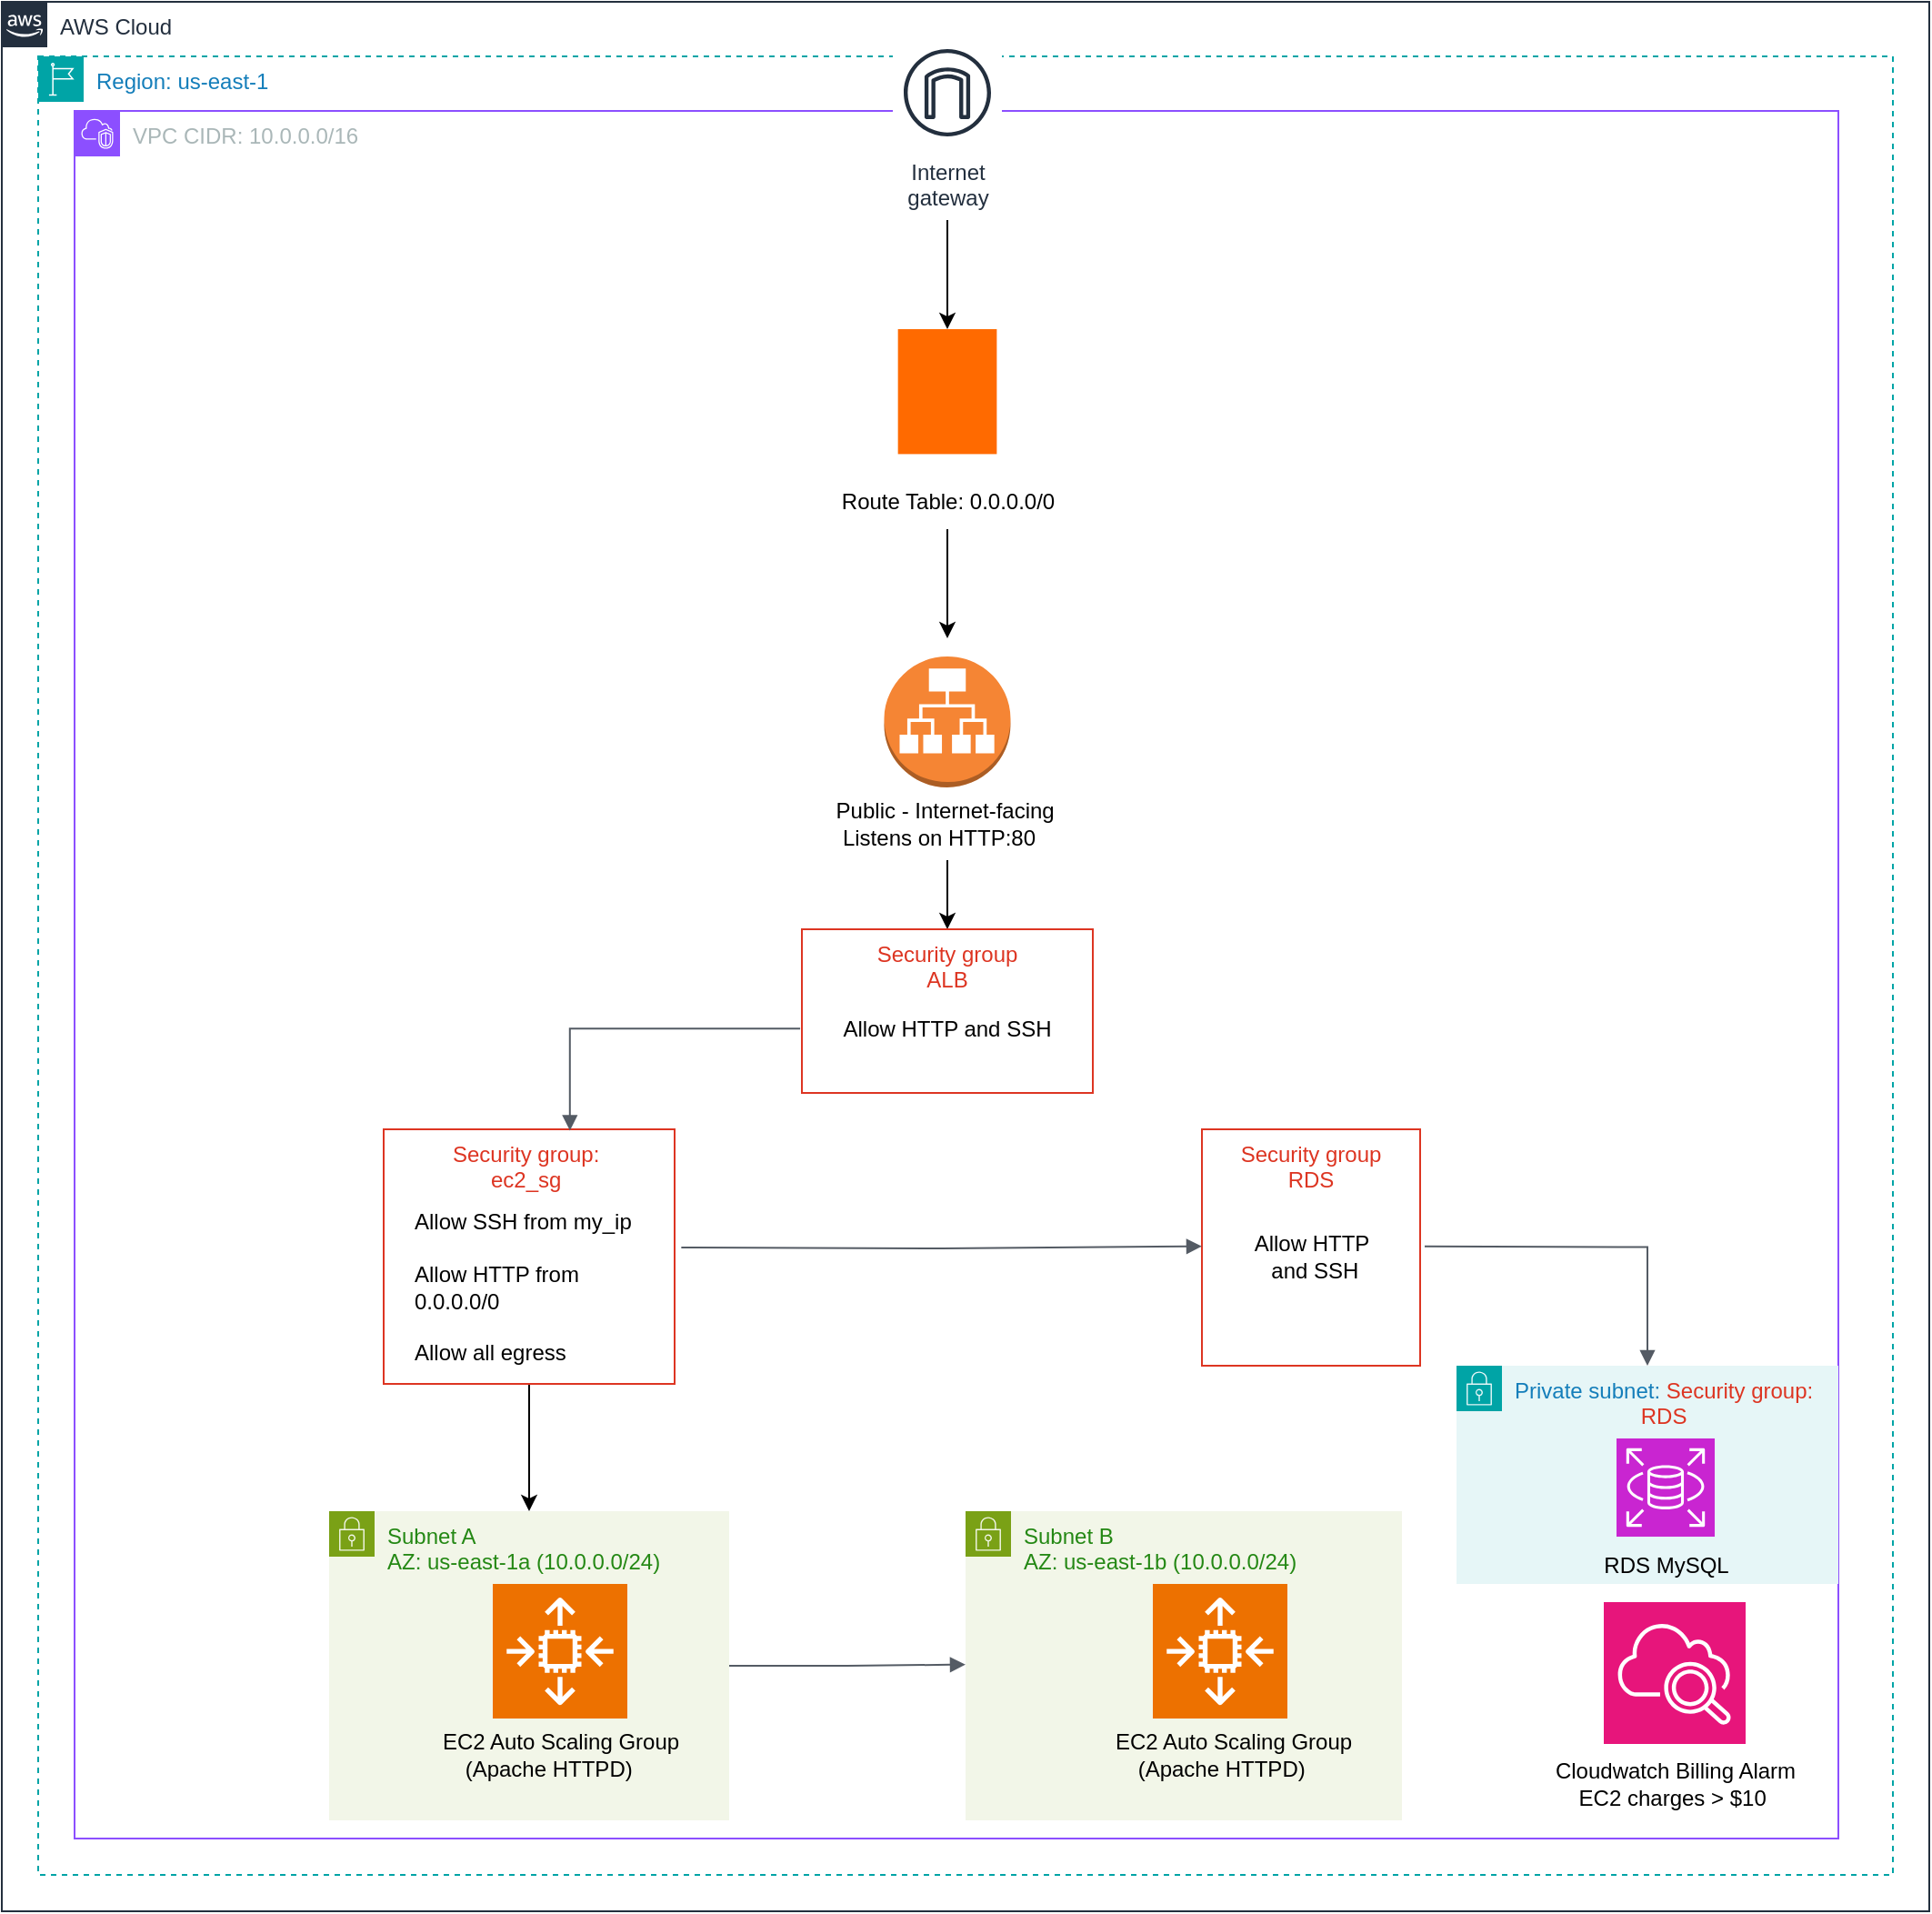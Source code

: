 <mxfile version="28.0.0">
  <diagram name="Page-1" id="y02C1Spldfg-LODT__2Q">
    <mxGraphModel dx="1301" dy="840" grid="1" gridSize="10" guides="1" tooltips="1" connect="1" arrows="1" fold="1" page="1" pageScale="1" pageWidth="1100" pageHeight="850" math="0" shadow="0">
      <root>
        <mxCell id="0" />
        <mxCell id="1" parent="0" />
        <mxCell id="PCfwFBIUofbuAxxBkB8--1" value="AWS Cloud" style="points=[[0,0],[0.25,0],[0.5,0],[0.75,0],[1,0],[1,0.25],[1,0.5],[1,0.75],[1,1],[0.75,1],[0.5,1],[0.25,1],[0,1],[0,0.75],[0,0.5],[0,0.25]];outlineConnect=0;gradientColor=none;html=1;whiteSpace=wrap;fontSize=12;fontStyle=0;container=1;pointerEvents=0;collapsible=0;recursiveResize=0;shape=mxgraph.aws4.group;grIcon=mxgraph.aws4.group_aws_cloud_alt;strokeColor=#232F3E;fillColor=none;verticalAlign=top;align=left;spacingLeft=30;fontColor=#232F3E;dashed=0;" parent="1" vertex="1">
          <mxGeometry x="20" y="20" width="1060" height="1050" as="geometry" />
        </mxCell>
        <mxCell id="PCfwFBIUofbuAxxBkB8--2" value="Region: us-east-1" style="points=[[0,0],[0.25,0],[0.5,0],[0.75,0],[1,0],[1,0.25],[1,0.5],[1,0.75],[1,1],[0.75,1],[0.5,1],[0.25,1],[0,1],[0,0.75],[0,0.5],[0,0.25]];outlineConnect=0;gradientColor=none;html=1;whiteSpace=wrap;fontSize=12;fontStyle=0;container=1;pointerEvents=0;collapsible=0;recursiveResize=0;shape=mxgraph.aws4.group;grIcon=mxgraph.aws4.group_region;strokeColor=#00A4A6;fillColor=none;verticalAlign=top;align=left;spacingLeft=30;fontColor=#147EBA;dashed=1;" parent="1" vertex="1">
          <mxGeometry x="40" y="50" width="1020" height="1000" as="geometry" />
        </mxCell>
        <mxCell id="PCfwFBIUofbuAxxBkB8--3" value="VPC&amp;nbsp;CIDR: 10.0.0.0/16&amp;nbsp;&amp;nbsp;" style="points=[[0,0],[0.25,0],[0.5,0],[0.75,0],[1,0],[1,0.25],[1,0.5],[1,0.75],[1,1],[0.75,1],[0.5,1],[0.25,1],[0,1],[0,0.75],[0,0.5],[0,0.25]];outlineConnect=0;gradientColor=none;html=1;whiteSpace=wrap;fontSize=12;fontStyle=0;container=1;pointerEvents=0;collapsible=0;recursiveResize=0;shape=mxgraph.aws4.group;grIcon=mxgraph.aws4.group_vpc2;strokeColor=#8C4FFF;fillColor=none;verticalAlign=top;align=left;spacingLeft=30;fontColor=#AAB7B8;dashed=0;" parent="PCfwFBIUofbuAxxBkB8--2" vertex="1">
          <mxGeometry x="20" y="30" width="970" height="950" as="geometry" />
        </mxCell>
        <mxCell id="PCfwFBIUofbuAxxBkB8--5" value="Subnet A&lt;div&gt;AZ: us-east-1a (10.0.0.0/24)&amp;nbsp; &amp;nbsp; &amp;nbsp;&lt;/div&gt;" style="points=[[0,0],[0.25,0],[0.5,0],[0.75,0],[1,0],[1,0.25],[1,0.5],[1,0.75],[1,1],[0.75,1],[0.5,1],[0.25,1],[0,1],[0,0.75],[0,0.5],[0,0.25]];outlineConnect=0;gradientColor=none;html=1;whiteSpace=wrap;fontSize=12;fontStyle=0;container=1;pointerEvents=0;collapsible=0;recursiveResize=0;shape=mxgraph.aws4.group;grIcon=mxgraph.aws4.group_security_group;grStroke=0;strokeColor=#7AA116;fillColor=#F2F6E8;verticalAlign=top;align=left;spacingLeft=30;fontColor=#248814;dashed=0;" parent="PCfwFBIUofbuAxxBkB8--3" vertex="1">
          <mxGeometry x="140" y="770" width="220" height="170" as="geometry" />
        </mxCell>
        <mxCell id="PCfwFBIUofbuAxxBkB8--11" value="" style="sketch=0;points=[[0,0,0],[0.25,0,0],[0.5,0,0],[0.75,0,0],[1,0,0],[0,1,0],[0.25,1,0],[0.5,1,0],[0.75,1,0],[1,1,0],[0,0.25,0],[0,0.5,0],[0,0.75,0],[1,0.25,0],[1,0.5,0],[1,0.75,0]];outlineConnect=0;fontColor=#232F3E;fillColor=#ED7100;strokeColor=#ffffff;dashed=0;verticalLabelPosition=bottom;verticalAlign=top;align=center;html=1;fontSize=12;fontStyle=0;aspect=fixed;shape=mxgraph.aws4.resourceIcon;resIcon=mxgraph.aws4.auto_scaling2;" parent="PCfwFBIUofbuAxxBkB8--5" vertex="1">
          <mxGeometry x="90" y="40" width="74" height="74" as="geometry" />
        </mxCell>
        <mxCell id="PCfwFBIUofbuAxxBkB8--19" value="EC2 Auto Scaling Group&lt;div&gt;(Apache HTTPD)&amp;nbsp; &amp;nbsp;&amp;nbsp;&lt;/div&gt;" style="text;html=1;align=center;verticalAlign=middle;resizable=0;points=[];autosize=1;strokeColor=none;fillColor=none;" parent="PCfwFBIUofbuAxxBkB8--5" vertex="1">
          <mxGeometry x="52" y="114" width="150" height="40" as="geometry" />
        </mxCell>
        <mxCell id="PCfwFBIUofbuAxxBkB8--10" value="Subnet B&lt;div&gt;AZ: us-east-1b&amp;nbsp;&lt;span style=&quot;background-color: transparent; color: light-dark(rgb(36, 136, 20), rgb(85, 171, 71));&quot;&gt;(10.0.0.0/24)&amp;nbsp;&lt;/span&gt;&lt;/div&gt;" style="points=[[0,0],[0.25,0],[0.5,0],[0.75,0],[1,0],[1,0.25],[1,0.5],[1,0.75],[1,1],[0.75,1],[0.5,1],[0.25,1],[0,1],[0,0.75],[0,0.5],[0,0.25]];outlineConnect=0;gradientColor=none;html=1;whiteSpace=wrap;fontSize=12;fontStyle=0;container=1;pointerEvents=0;collapsible=0;recursiveResize=0;shape=mxgraph.aws4.group;grIcon=mxgraph.aws4.group_security_group;grStroke=0;strokeColor=#7AA116;fillColor=#F2F6E8;verticalAlign=top;align=left;spacingLeft=30;fontColor=#248814;dashed=0;" parent="PCfwFBIUofbuAxxBkB8--3" vertex="1">
          <mxGeometry x="490" y="770" width="240" height="170" as="geometry" />
        </mxCell>
        <mxCell id="PCfwFBIUofbuAxxBkB8--12" value="" style="sketch=0;points=[[0,0,0],[0.25,0,0],[0.5,0,0],[0.75,0,0],[1,0,0],[0,1,0],[0.25,1,0],[0.5,1,0],[0.75,1,0],[1,1,0],[0,0.25,0],[0,0.5,0],[0,0.75,0],[1,0.25,0],[1,0.5,0],[1,0.75,0]];outlineConnect=0;fontColor=#232F3E;fillColor=#ED7100;strokeColor=#ffffff;dashed=0;verticalLabelPosition=bottom;verticalAlign=top;align=center;html=1;fontSize=12;fontStyle=0;aspect=fixed;shape=mxgraph.aws4.resourceIcon;resIcon=mxgraph.aws4.auto_scaling2;" parent="PCfwFBIUofbuAxxBkB8--10" vertex="1">
          <mxGeometry x="103" y="40" width="74" height="74" as="geometry" />
        </mxCell>
        <mxCell id="PCfwFBIUofbuAxxBkB8--26" value="EC2 Auto Scaling Group&lt;div&gt;(Apache HTTPD)&amp;nbsp; &amp;nbsp;&amp;nbsp;&lt;/div&gt;" style="text;html=1;align=center;verticalAlign=middle;resizable=0;points=[];autosize=1;strokeColor=none;fillColor=none;" parent="PCfwFBIUofbuAxxBkB8--10" vertex="1">
          <mxGeometry x="72" y="114" width="150" height="40" as="geometry" />
        </mxCell>
        <mxCell id="PCfwFBIUofbuAxxBkB8--13" value="" style="outlineConnect=0;dashed=0;verticalLabelPosition=bottom;verticalAlign=top;align=center;html=1;shape=mxgraph.aws3.application_load_balancer;fillColor=#F58534;gradientColor=none;" parent="PCfwFBIUofbuAxxBkB8--3" vertex="1">
          <mxGeometry x="445.25" y="300" width="69.5" height="72" as="geometry" />
        </mxCell>
        <mxCell id="PCfwFBIUofbuAxxBkB8--14" value="" style="points=[];aspect=fixed;html=1;align=center;shadow=0;dashed=0;fillColor=#FF6A00;strokeColor=none;shape=mxgraph.alibaba_cloud.route_table;" parent="PCfwFBIUofbuAxxBkB8--3" vertex="1">
          <mxGeometry x="452.83" y="120.0" width="54.35" height="68.7" as="geometry" />
        </mxCell>
        <mxCell id="5acba7PYAVxuCpfqC5Td-31" value="" style="edgeStyle=orthogonalEdgeStyle;rounded=0;orthogonalLoop=1;jettySize=auto;html=1;" edge="1" parent="PCfwFBIUofbuAxxBkB8--3" source="PCfwFBIUofbuAxxBkB8--15" target="PCfwFBIUofbuAxxBkB8--5">
          <mxGeometry relative="1" as="geometry">
            <Array as="points" />
          </mxGeometry>
        </mxCell>
        <mxCell id="PCfwFBIUofbuAxxBkB8--15" value="Security group:&amp;nbsp;&lt;div&gt;ec2_sg&amp;nbsp;&lt;/div&gt;" style="fillColor=none;strokeColor=#DD3522;verticalAlign=top;fontStyle=0;fontColor=#DD3522;whiteSpace=wrap;html=1;" parent="PCfwFBIUofbuAxxBkB8--3" vertex="1">
          <mxGeometry x="170" y="560" width="160" height="140" as="geometry" />
        </mxCell>
        <mxCell id="PCfwFBIUofbuAxxBkB8--17" value="" style="sketch=0;points=[[0,0,0],[0.25,0,0],[0.5,0,0],[0.75,0,0],[1,0,0],[0,1,0],[0.25,1,0],[0.5,1,0],[0.75,1,0],[1,1,0],[0,0.25,0],[0,0.5,0],[0,0.75,0],[1,0.25,0],[1,0.5,0],[1,0.75,0]];points=[[0,0,0],[0.25,0,0],[0.5,0,0],[0.75,0,0],[1,0,0],[0,1,0],[0.25,1,0],[0.5,1,0],[0.75,1,0],[1,1,0],[0,0.25,0],[0,0.5,0],[0,0.75,0],[1,0.25,0],[1,0.5,0],[1,0.75,0]];outlineConnect=0;fontColor=#232F3E;fillColor=#E7157B;strokeColor=#ffffff;dashed=0;verticalLabelPosition=bottom;verticalAlign=top;align=center;html=1;fontSize=12;fontStyle=0;aspect=fixed;shape=mxgraph.aws4.resourceIcon;resIcon=mxgraph.aws4.cloudwatch_2;" parent="PCfwFBIUofbuAxxBkB8--3" vertex="1">
          <mxGeometry x="841" y="820" width="78" height="78" as="geometry" />
        </mxCell>
        <mxCell id="5acba7PYAVxuCpfqC5Td-19" value="" style="edgeStyle=orthogonalEdgeStyle;rounded=0;orthogonalLoop=1;jettySize=auto;html=1;entryX=0.5;entryY=0;entryDx=0;entryDy=0;" edge="1" parent="PCfwFBIUofbuAxxBkB8--3" source="PCfwFBIUofbuAxxBkB8--18" target="5acba7PYAVxuCpfqC5Td-2">
          <mxGeometry relative="1" as="geometry" />
        </mxCell>
        <mxCell id="PCfwFBIUofbuAxxBkB8--18" value="&lt;div&gt;Public - Internet-facing&amp;nbsp;&lt;/div&gt;&lt;div&gt;&lt;span style=&quot;background-color: transparent; color: light-dark(rgb(0, 0, 0), rgb(255, 255, 255));&quot;&gt;Listens on HTTP:80&amp;nbsp; &amp;nbsp;&lt;/span&gt;&lt;/div&gt;" style="text;html=1;align=center;verticalAlign=middle;resizable=0;points=[];autosize=1;strokeColor=none;fillColor=none;" parent="PCfwFBIUofbuAxxBkB8--3" vertex="1">
          <mxGeometry x="405" y="372" width="150" height="40" as="geometry" />
        </mxCell>
        <mxCell id="PCfwFBIUofbuAxxBkB8--20" value="Private subnet:&amp;nbsp;&lt;span style=&quot;color: light-dark(rgb(221, 53, 34), rgb(255, 133, 117)); text-align: center; background-color: transparent;&quot;&gt;Security group:&amp;nbsp;&lt;/span&gt;&lt;div&gt;&lt;div style=&quot;color: rgb(221, 53, 34); text-align: center;&quot;&gt;RDS&amp;nbsp;&lt;/div&gt;&lt;/div&gt;" style="points=[[0,0],[0.25,0],[0.5,0],[0.75,0],[1,0],[1,0.25],[1,0.5],[1,0.75],[1,1],[0.75,1],[0.5,1],[0.25,1],[0,1],[0,0.75],[0,0.5],[0,0.25]];outlineConnect=0;gradientColor=none;html=1;whiteSpace=wrap;fontSize=12;fontStyle=0;container=1;pointerEvents=0;collapsible=0;recursiveResize=0;shape=mxgraph.aws4.group;grIcon=mxgraph.aws4.group_security_group;grStroke=0;strokeColor=#00A4A6;fillColor=#E6F6F7;verticalAlign=top;align=left;spacingLeft=30;fontColor=#147EBA;dashed=0;" parent="PCfwFBIUofbuAxxBkB8--3" vertex="1">
          <mxGeometry x="760" y="690" width="210" height="120" as="geometry" />
        </mxCell>
        <mxCell id="PCfwFBIUofbuAxxBkB8--22" value="" style="sketch=0;points=[[0,0,0],[0.25,0,0],[0.5,0,0],[0.75,0,0],[1,0,0],[0,1,0],[0.25,1,0],[0.5,1,0],[0.75,1,0],[1,1,0],[0,0.25,0],[0,0.5,0],[0,0.75,0],[1,0.25,0],[1,0.5,0],[1,0.75,0]];outlineConnect=0;fontColor=#232F3E;fillColor=#C925D1;strokeColor=#ffffff;dashed=0;verticalLabelPosition=bottom;verticalAlign=top;align=center;html=1;fontSize=12;fontStyle=0;aspect=fixed;shape=mxgraph.aws4.resourceIcon;resIcon=mxgraph.aws4.rds;" parent="PCfwFBIUofbuAxxBkB8--20" vertex="1">
          <mxGeometry x="88" y="40" width="54" height="54" as="geometry" />
        </mxCell>
        <mxCell id="PCfwFBIUofbuAxxBkB8--27" value="RDS MySQL" style="text;html=1;align=center;verticalAlign=middle;resizable=0;points=[];autosize=1;strokeColor=none;fillColor=none;" parent="PCfwFBIUofbuAxxBkB8--20" vertex="1">
          <mxGeometry x="70" y="95" width="90" height="30" as="geometry" />
        </mxCell>
        <mxCell id="5acba7PYAVxuCpfqC5Td-12" value="" style="edgeStyle=orthogonalEdgeStyle;rounded=0;orthogonalLoop=1;jettySize=auto;html=1;" edge="1" parent="PCfwFBIUofbuAxxBkB8--3" source="PCfwFBIUofbuAxxBkB8--29">
          <mxGeometry relative="1" as="geometry">
            <mxPoint x="480" y="290" as="targetPoint" />
          </mxGeometry>
        </mxCell>
        <mxCell id="PCfwFBIUofbuAxxBkB8--29" value="Route Table:&amp;nbsp;0.0.0.0/0" style="text;html=1;align=center;verticalAlign=middle;resizable=0;points=[];autosize=1;strokeColor=none;fillColor=none;" parent="PCfwFBIUofbuAxxBkB8--3" vertex="1">
          <mxGeometry x="410" y="200" width="140" height="30" as="geometry" />
        </mxCell>
        <mxCell id="PCfwFBIUofbuAxxBkB8--31" value="Cloudwatch Billing Alarm&lt;div&gt;EC2 charges &amp;gt; $10&amp;nbsp;&lt;/div&gt;" style="text;html=1;align=center;verticalAlign=middle;resizable=0;points=[];autosize=1;strokeColor=none;fillColor=none;" parent="PCfwFBIUofbuAxxBkB8--3" vertex="1">
          <mxGeometry x="800" y="900" width="160" height="40" as="geometry" />
        </mxCell>
        <mxCell id="PCfwFBIUofbuAxxBkB8--33" value="&lt;div&gt;Allow SSH from my_ip&lt;/div&gt;&lt;div&gt;&lt;span style=&quot;background-color: transparent; color: light-dark(rgb(0, 0, 0), rgb(255, 255, 255));&quot;&gt;&lt;br&gt;&lt;/span&gt;&lt;/div&gt;&lt;div&gt;&lt;span style=&quot;background-color: transparent; color: light-dark(rgb(0, 0, 0), rgb(255, 255, 255));&quot;&gt;Allow HTTP from 0.0.0.0/0&amp;nbsp; &amp;nbsp;&lt;/span&gt;&lt;/div&gt;&lt;div&gt;&lt;span style=&quot;background-color: transparent; color: light-dark(rgb(0, 0, 0), rgb(255, 255, 255));&quot;&gt;&lt;br&gt;&lt;/span&gt;&lt;/div&gt;&lt;div&gt;&lt;span style=&quot;background-color: transparent; color: light-dark(rgb(0, 0, 0), rgb(255, 255, 255));&quot;&gt;Allow all egress&amp;nbsp; &amp;nbsp; &amp;nbsp; &amp;nbsp;&amp;nbsp;&lt;/span&gt;&lt;/div&gt;" style="text;html=1;align=left;verticalAlign=middle;whiteSpace=wrap;rounded=0;" parent="PCfwFBIUofbuAxxBkB8--3" vertex="1">
          <mxGeometry x="185" y="587" width="130" height="120" as="geometry" />
        </mxCell>
        <mxCell id="5acba7PYAVxuCpfqC5Td-1" value="Security group&lt;div&gt;RDS&lt;/div&gt;" style="fillColor=none;strokeColor=#DD3522;verticalAlign=top;fontStyle=0;fontColor=#DD3522;whiteSpace=wrap;html=1;" vertex="1" parent="PCfwFBIUofbuAxxBkB8--3">
          <mxGeometry x="620" y="560" width="120" height="130" as="geometry" />
        </mxCell>
        <mxCell id="5acba7PYAVxuCpfqC5Td-2" value="Security group&lt;div&gt;ALB&lt;/div&gt;" style="fillColor=none;strokeColor=#DD3522;verticalAlign=top;fontStyle=0;fontColor=#DD3522;whiteSpace=wrap;html=1;" vertex="1" parent="PCfwFBIUofbuAxxBkB8--3">
          <mxGeometry x="400" y="450" width="160" height="90" as="geometry" />
        </mxCell>
        <mxCell id="5acba7PYAVxuCpfqC5Td-3" value="Allow HTTP&lt;div&gt;&amp;nbsp;and SSH&lt;/div&gt;" style="text;html=1;align=center;verticalAlign=middle;whiteSpace=wrap;rounded=0;" vertex="1" parent="PCfwFBIUofbuAxxBkB8--3">
          <mxGeometry x="617.5" y="615" width="125" height="30" as="geometry" />
        </mxCell>
        <mxCell id="5acba7PYAVxuCpfqC5Td-4" value="Allow HTTP and SSH" style="text;html=1;align=center;verticalAlign=middle;whiteSpace=wrap;rounded=0;" vertex="1" parent="PCfwFBIUofbuAxxBkB8--3">
          <mxGeometry x="420" y="490" width="120" height="30" as="geometry" />
        </mxCell>
        <mxCell id="5acba7PYAVxuCpfqC5Td-11" value="" style="edgeStyle=orthogonalEdgeStyle;rounded=0;orthogonalLoop=1;jettySize=auto;html=1;" edge="1" parent="PCfwFBIUofbuAxxBkB8--3">
          <mxGeometry relative="1" as="geometry">
            <mxPoint x="480" y="60" as="sourcePoint" />
            <mxPoint x="480" y="120" as="targetPoint" />
          </mxGeometry>
        </mxCell>
        <mxCell id="5acba7PYAVxuCpfqC5Td-6" value="Internet&#xa;gateway" style="sketch=0;outlineConnect=0;fontColor=#232F3E;gradientColor=none;strokeColor=#232F3E;fillColor=#ffffff;dashed=0;verticalLabelPosition=bottom;verticalAlign=top;align=center;html=1;fontSize=12;fontStyle=0;aspect=fixed;shape=mxgraph.aws4.resourceIcon;resIcon=mxgraph.aws4.internet_gateway;" vertex="1" parent="PCfwFBIUofbuAxxBkB8--3">
          <mxGeometry x="450" y="-40.0" width="60" height="60" as="geometry" />
        </mxCell>
        <mxCell id="5acba7PYAVxuCpfqC5Td-21" value="" style="edgeStyle=orthogonalEdgeStyle;html=1;endArrow=none;elbow=vertical;startArrow=block;startFill=1;strokeColor=#545B64;rounded=0;entryX=-0.006;entryY=0.607;entryDx=0;entryDy=0;entryPerimeter=0;exitX=0.64;exitY=0.005;exitDx=0;exitDy=0;exitPerimeter=0;" edge="1" parent="PCfwFBIUofbuAxxBkB8--3" source="PCfwFBIUofbuAxxBkB8--15" target="5acba7PYAVxuCpfqC5Td-2">
          <mxGeometry width="100" relative="1" as="geometry">
            <mxPoint x="270" y="505" as="sourcePoint" />
            <mxPoint x="340" y="504.33" as="targetPoint" />
          </mxGeometry>
        </mxCell>
        <mxCell id="5acba7PYAVxuCpfqC5Td-22" value="" style="edgeStyle=orthogonalEdgeStyle;html=1;endArrow=block;elbow=vertical;startArrow=none;endFill=1;strokeColor=#545B64;rounded=0;exitX=1.023;exitY=0.576;exitDx=0;exitDy=0;exitPerimeter=0;entryX=0;entryY=0.615;entryDx=0;entryDy=0;entryPerimeter=0;" edge="1" parent="PCfwFBIUofbuAxxBkB8--3">
          <mxGeometry width="100" relative="1" as="geometry">
            <mxPoint x="333.68" y="625.02" as="sourcePoint" />
            <mxPoint x="620" y="624.33" as="targetPoint" />
          </mxGeometry>
        </mxCell>
        <mxCell id="5acba7PYAVxuCpfqC5Td-24" value="" style="edgeStyle=orthogonalEdgeStyle;html=1;endArrow=block;elbow=vertical;startArrow=none;endFill=1;strokeColor=#545B64;rounded=0;exitX=1;exitY=0.5;exitDx=0;exitDy=0;" edge="1" parent="PCfwFBIUofbuAxxBkB8--3" source="PCfwFBIUofbuAxxBkB8--5">
          <mxGeometry width="100" relative="1" as="geometry">
            <mxPoint x="390" y="854.33" as="sourcePoint" />
            <mxPoint x="490" y="854.33" as="targetPoint" />
          </mxGeometry>
        </mxCell>
        <mxCell id="5acba7PYAVxuCpfqC5Td-25" value="" style="edgeStyle=orthogonalEdgeStyle;html=1;endArrow=block;elbow=vertical;startArrow=none;endFill=1;strokeColor=#545B64;rounded=0;" edge="1" parent="PCfwFBIUofbuAxxBkB8--3" target="PCfwFBIUofbuAxxBkB8--20">
          <mxGeometry width="100" relative="1" as="geometry">
            <mxPoint x="742.5" y="624.33" as="sourcePoint" />
            <mxPoint x="842.5" y="624.33" as="targetPoint" />
          </mxGeometry>
        </mxCell>
      </root>
    </mxGraphModel>
  </diagram>
</mxfile>
